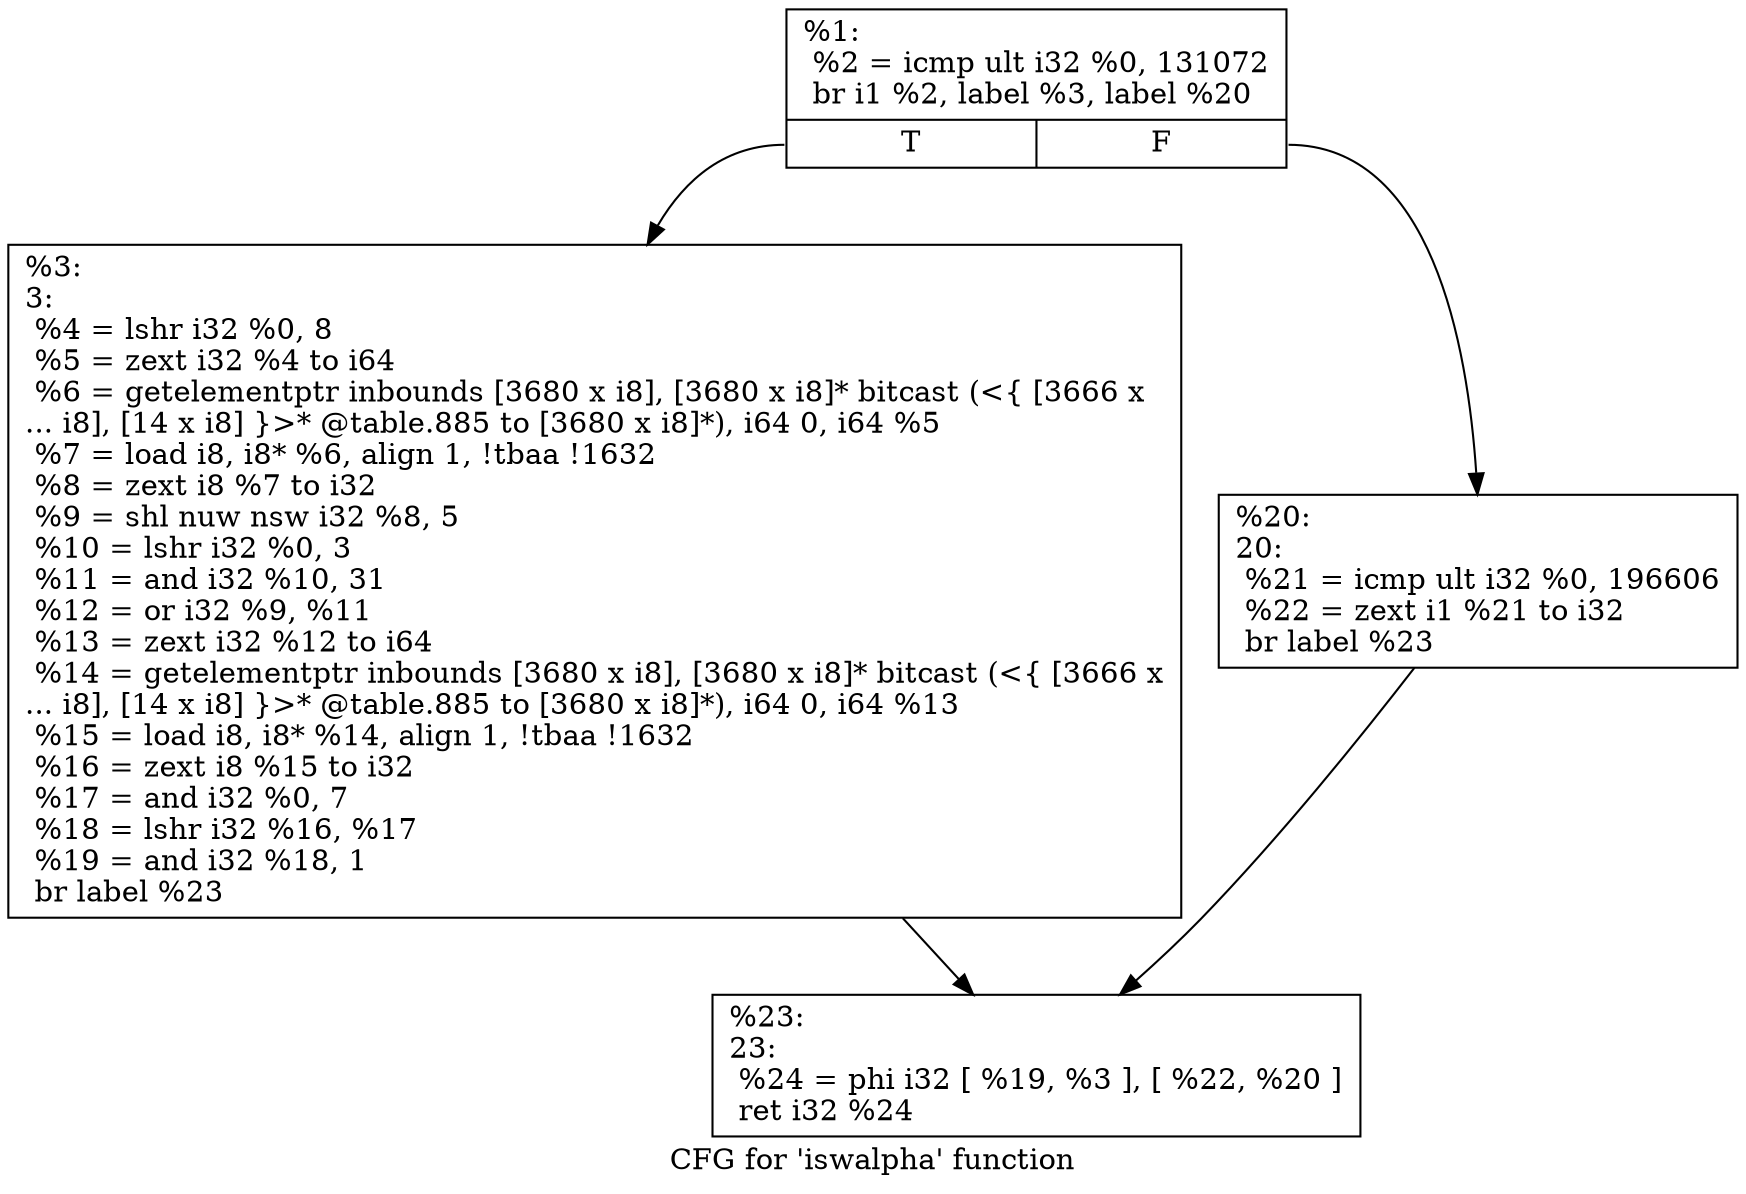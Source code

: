 digraph "CFG for 'iswalpha' function" {
	label="CFG for 'iswalpha' function";

	Node0x1987290 [shape=record,label="{%1:\l  %2 = icmp ult i32 %0, 131072\l  br i1 %2, label %3, label %20\l|{<s0>T|<s1>F}}"];
	Node0x1987290:s0 -> Node0x1987310;
	Node0x1987290:s1 -> Node0x1987360;
	Node0x1987310 [shape=record,label="{%3:\l3:                                                \l  %4 = lshr i32 %0, 8\l  %5 = zext i32 %4 to i64\l  %6 = getelementptr inbounds [3680 x i8], [3680 x i8]* bitcast (\<\{ [3666 x\l... i8], [14 x i8] \}\>* @table.885 to [3680 x i8]*), i64 0, i64 %5\l  %7 = load i8, i8* %6, align 1, !tbaa !1632\l  %8 = zext i8 %7 to i32\l  %9 = shl nuw nsw i32 %8, 5\l  %10 = lshr i32 %0, 3\l  %11 = and i32 %10, 31\l  %12 = or i32 %9, %11\l  %13 = zext i32 %12 to i64\l  %14 = getelementptr inbounds [3680 x i8], [3680 x i8]* bitcast (\<\{ [3666 x\l... i8], [14 x i8] \}\>* @table.885 to [3680 x i8]*), i64 0, i64 %13\l  %15 = load i8, i8* %14, align 1, !tbaa !1632\l  %16 = zext i8 %15 to i32\l  %17 = and i32 %0, 7\l  %18 = lshr i32 %16, %17\l  %19 = and i32 %18, 1\l  br label %23\l}"];
	Node0x1987310 -> Node0x19873b0;
	Node0x1987360 [shape=record,label="{%20:\l20:                                               \l  %21 = icmp ult i32 %0, 196606\l  %22 = zext i1 %21 to i32\l  br label %23\l}"];
	Node0x1987360 -> Node0x19873b0;
	Node0x19873b0 [shape=record,label="{%23:\l23:                                               \l  %24 = phi i32 [ %19, %3 ], [ %22, %20 ]\l  ret i32 %24\l}"];
}
